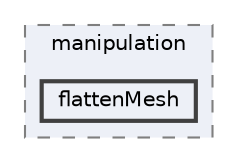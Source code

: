 digraph "applications/utilities/mesh/manipulation/flattenMesh"
{
 // LATEX_PDF_SIZE
  bgcolor="transparent";
  edge [fontname=Helvetica,fontsize=10,labelfontname=Helvetica,labelfontsize=10];
  node [fontname=Helvetica,fontsize=10,shape=box,height=0.2,width=0.4];
  compound=true
  subgraph clusterdir_15449a1ef4a09517cc5e2efa6b11565e {
    graph [ bgcolor="#edf0f7", pencolor="grey50", label="manipulation", fontname=Helvetica,fontsize=10 style="filled,dashed", URL="dir_15449a1ef4a09517cc5e2efa6b11565e.html",tooltip=""]
  dir_2d28a39b4276c15c41420841268851ad [label="flattenMesh", fillcolor="#edf0f7", color="grey25", style="filled,bold", URL="dir_2d28a39b4276c15c41420841268851ad.html",tooltip=""];
  }
}
